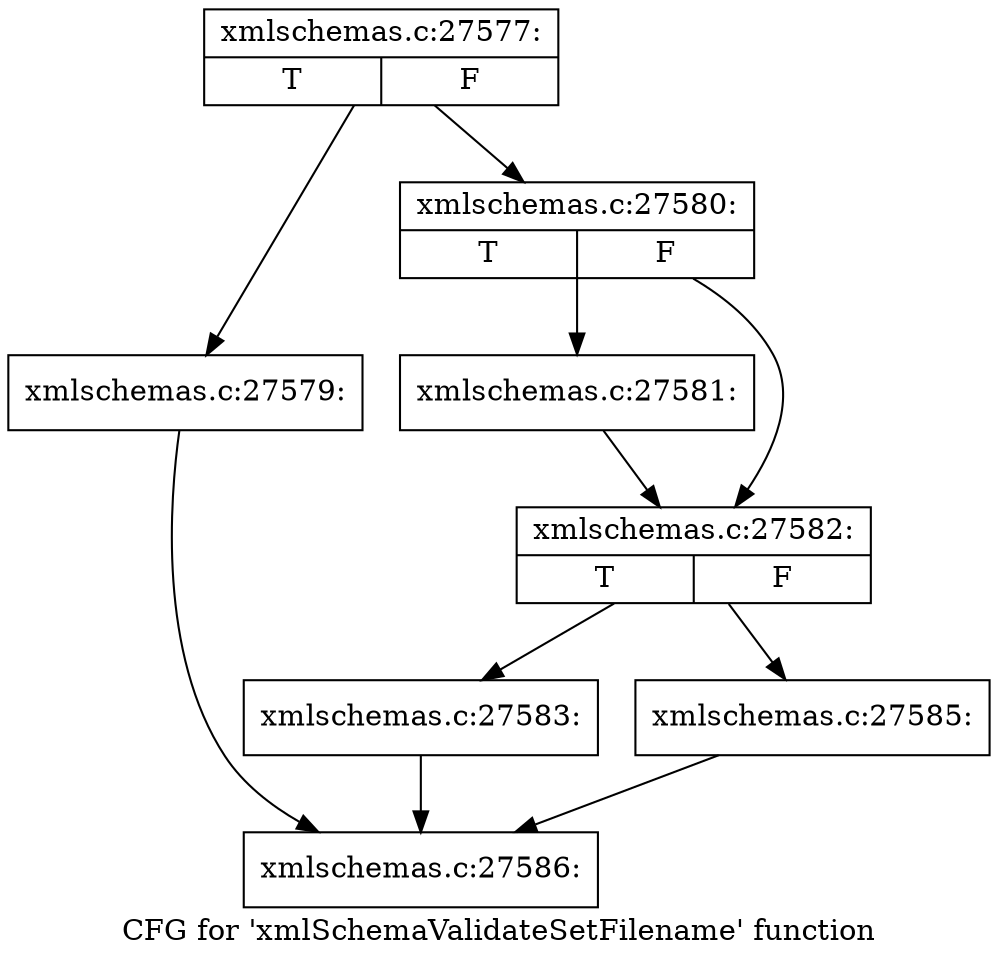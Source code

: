 digraph "CFG for 'xmlSchemaValidateSetFilename' function" {
	label="CFG for 'xmlSchemaValidateSetFilename' function";

	Node0x55d025cad230 [shape=record,label="{xmlschemas.c:27577:|{<s0>T|<s1>F}}"];
	Node0x55d025cad230 -> Node0x55d025b90c70;
	Node0x55d025cad230 -> Node0x55d025b90cc0;
	Node0x55d025b90c70 [shape=record,label="{xmlschemas.c:27579:}"];
	Node0x55d025b90c70 -> Node0x55d025b98eb0;
	Node0x55d025b90cc0 [shape=record,label="{xmlschemas.c:27580:|{<s0>T|<s1>F}}"];
	Node0x55d025b90cc0 -> Node0x55d025b91070;
	Node0x55d025b90cc0 -> Node0x55d025b910c0;
	Node0x55d025b91070 [shape=record,label="{xmlschemas.c:27581:}"];
	Node0x55d025b91070 -> Node0x55d025b910c0;
	Node0x55d025b910c0 [shape=record,label="{xmlschemas.c:27582:|{<s0>T|<s1>F}}"];
	Node0x55d025b910c0 -> Node0x55d025b98e60;
	Node0x55d025b910c0 -> Node0x55d025b98f00;
	Node0x55d025b98e60 [shape=record,label="{xmlschemas.c:27583:}"];
	Node0x55d025b98e60 -> Node0x55d025b98eb0;
	Node0x55d025b98f00 [shape=record,label="{xmlschemas.c:27585:}"];
	Node0x55d025b98f00 -> Node0x55d025b98eb0;
	Node0x55d025b98eb0 [shape=record,label="{xmlschemas.c:27586:}"];
}
